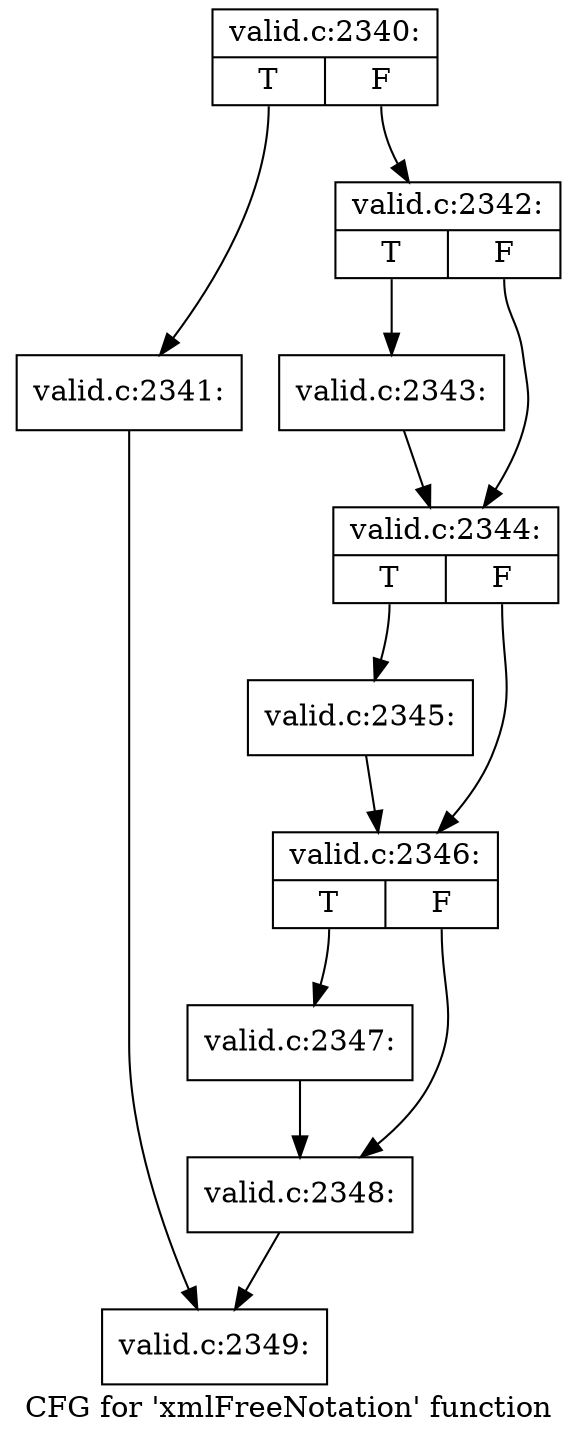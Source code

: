digraph "CFG for 'xmlFreeNotation' function" {
	label="CFG for 'xmlFreeNotation' function";

	Node0x55fa50fd78d0 [shape=record,label="{valid.c:2340:|{<s0>T|<s1>F}}"];
	Node0x55fa50fd78d0:s0 -> Node0x55fa50fd05b0;
	Node0x55fa50fd78d0:s1 -> Node0x55fa50fd00e0;
	Node0x55fa50fd05b0 [shape=record,label="{valid.c:2341:}"];
	Node0x55fa50fd05b0 -> Node0x55fa50fd7920;
	Node0x55fa50fd00e0 [shape=record,label="{valid.c:2342:|{<s0>T|<s1>F}}"];
	Node0x55fa50fd00e0:s0 -> Node0x55fa50fd9570;
	Node0x55fa50fd00e0:s1 -> Node0x55fa50fd95c0;
	Node0x55fa50fd9570 [shape=record,label="{valid.c:2343:}"];
	Node0x55fa50fd9570 -> Node0x55fa50fd95c0;
	Node0x55fa50fd95c0 [shape=record,label="{valid.c:2344:|{<s0>T|<s1>F}}"];
	Node0x55fa50fd95c0:s0 -> Node0x55fa50fd9c40;
	Node0x55fa50fd95c0:s1 -> Node0x55fa50fd9c90;
	Node0x55fa50fd9c40 [shape=record,label="{valid.c:2345:}"];
	Node0x55fa50fd9c40 -> Node0x55fa50fd9c90;
	Node0x55fa50fd9c90 [shape=record,label="{valid.c:2346:|{<s0>T|<s1>F}}"];
	Node0x55fa50fd9c90:s0 -> Node0x55fa50fda310;
	Node0x55fa50fd9c90:s1 -> Node0x55fa50fda360;
	Node0x55fa50fda310 [shape=record,label="{valid.c:2347:}"];
	Node0x55fa50fda310 -> Node0x55fa50fda360;
	Node0x55fa50fda360 [shape=record,label="{valid.c:2348:}"];
	Node0x55fa50fda360 -> Node0x55fa50fd7920;
	Node0x55fa50fd7920 [shape=record,label="{valid.c:2349:}"];
}
